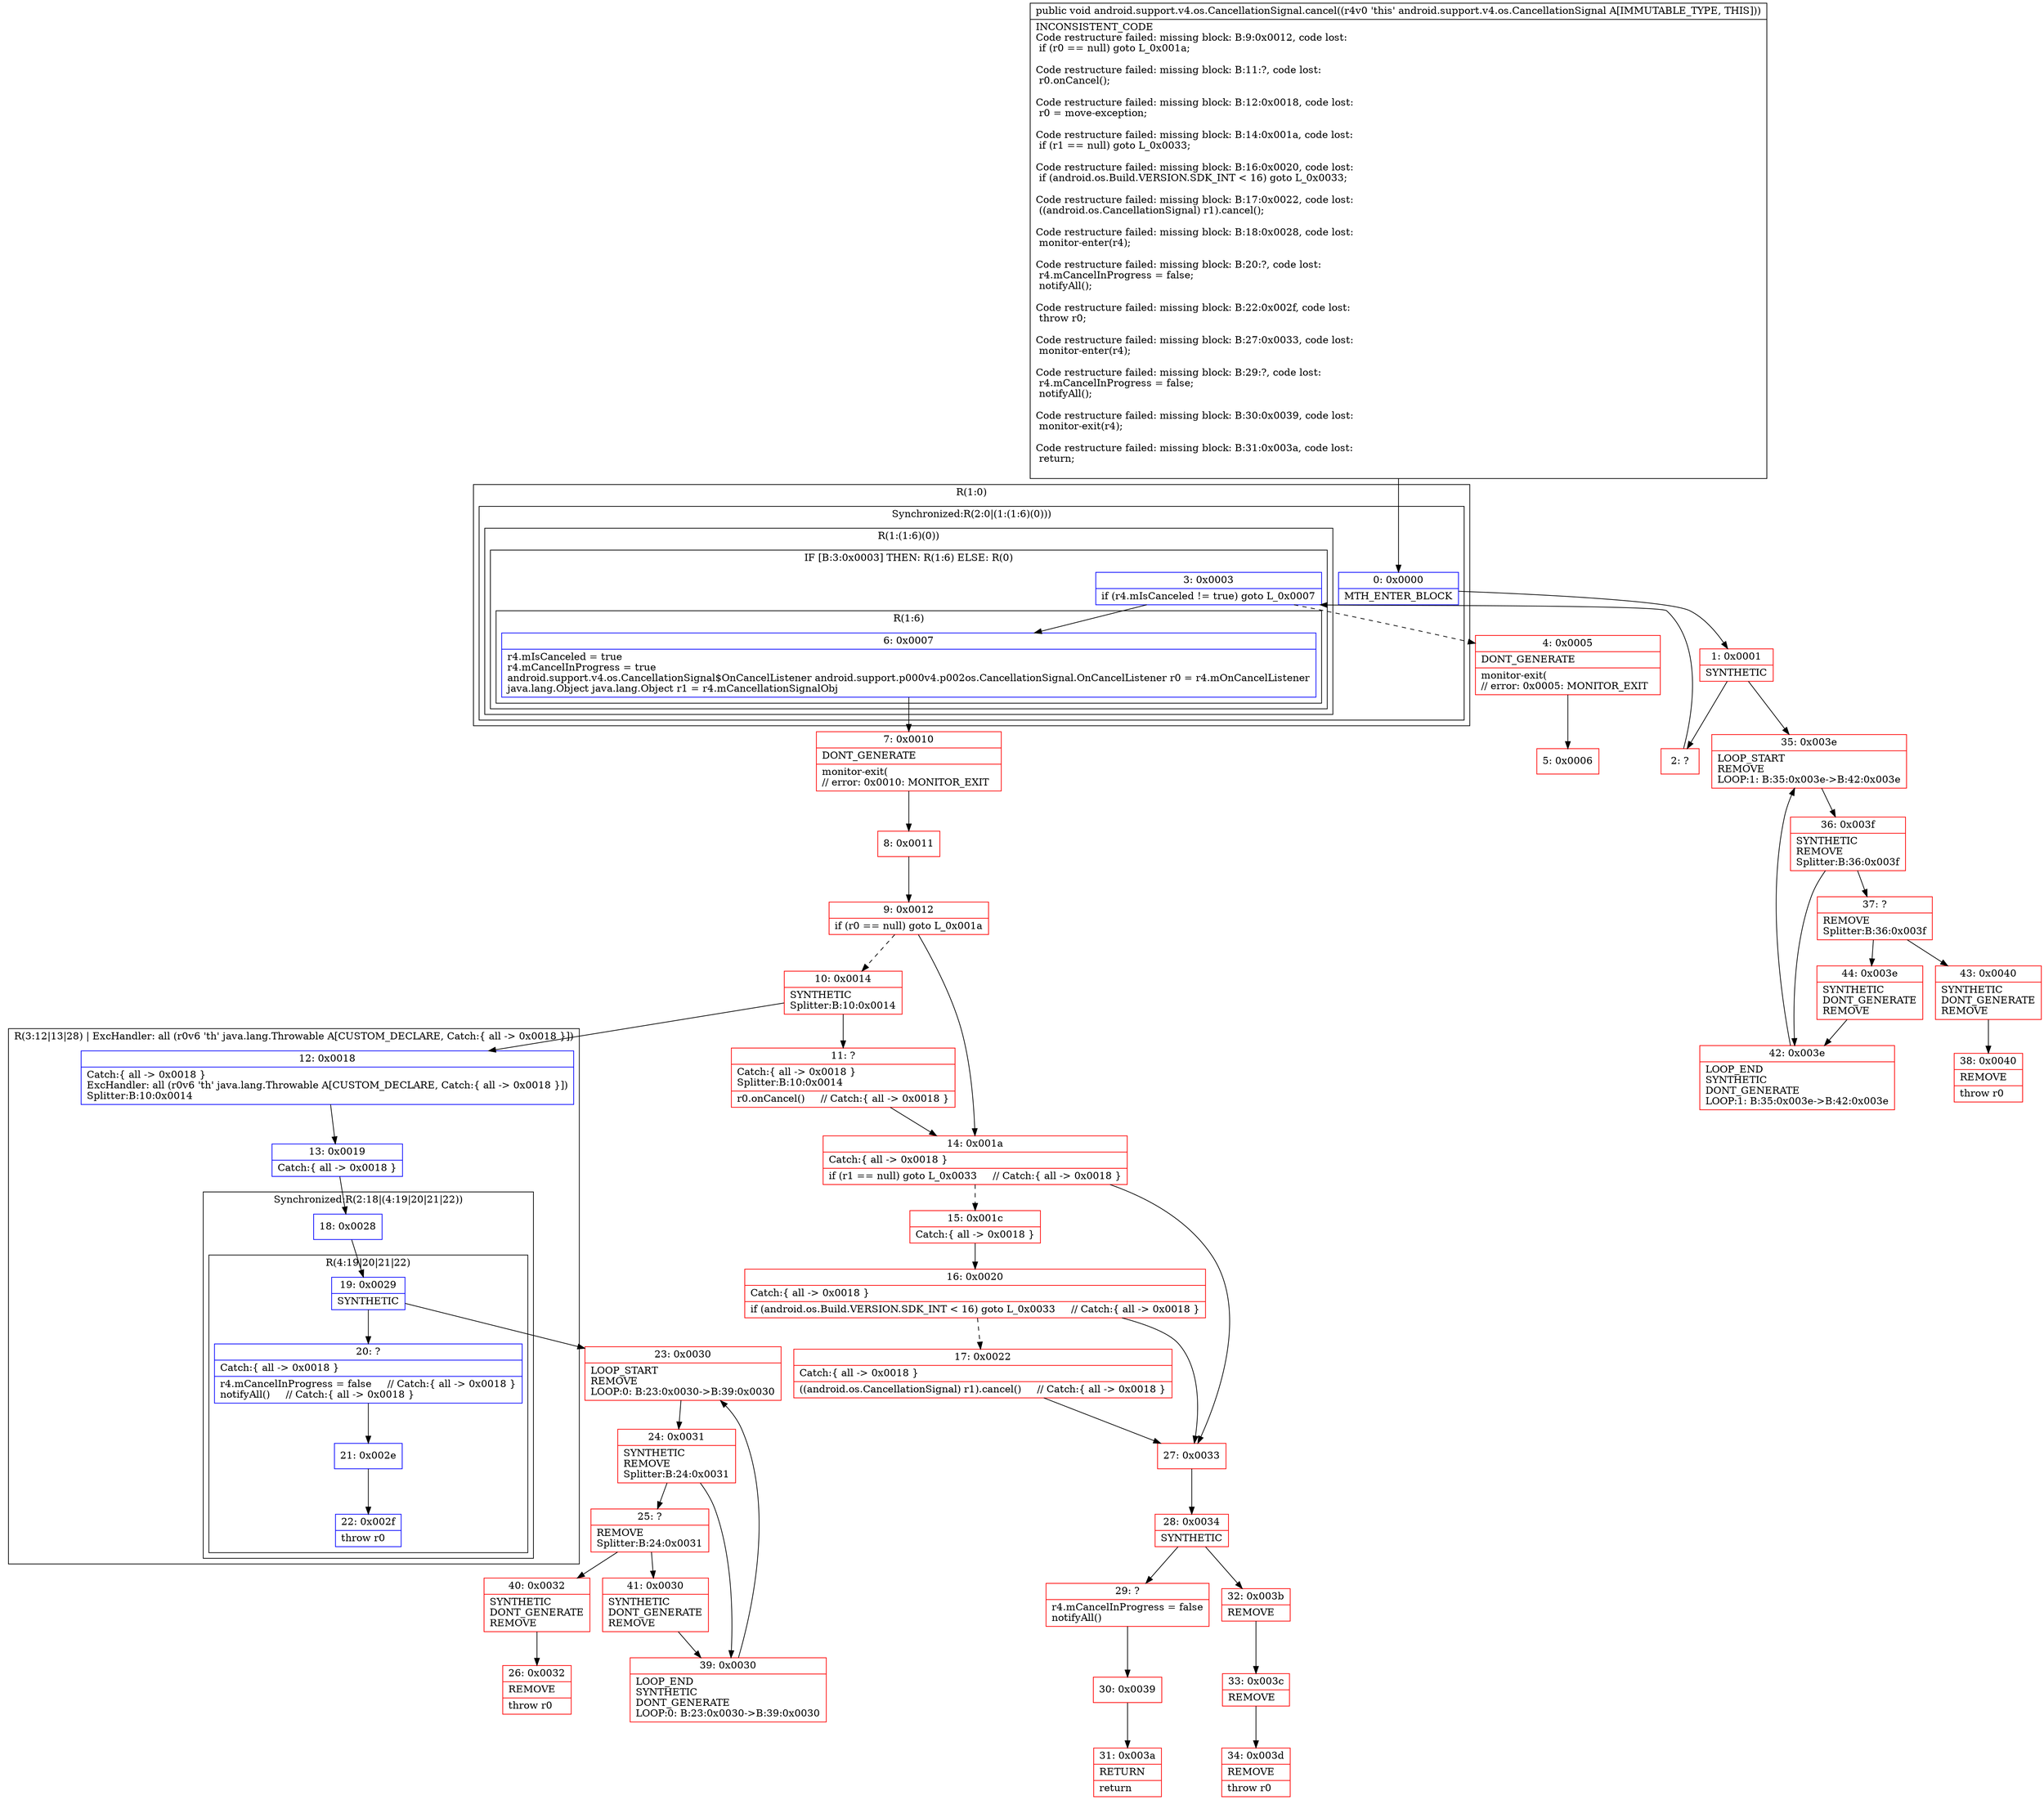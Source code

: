 digraph "CFG forandroid.support.v4.os.CancellationSignal.cancel()V" {
subgraph cluster_Region_494573236 {
label = "R(1:0)";
node [shape=record,color=blue];
subgraph cluster_SynchronizedRegion_290146076 {
label = "Synchronized:R(2:0|(1:(1:6)(0)))";
node [shape=record,color=blue];
Node_0 [shape=record,label="{0\:\ 0x0000|MTH_ENTER_BLOCK\l}"];
subgraph cluster_Region_607140239 {
label = "R(1:(1:6)(0))";
node [shape=record,color=blue];
subgraph cluster_IfRegion_2058629749 {
label = "IF [B:3:0x0003] THEN: R(1:6) ELSE: R(0)";
node [shape=record,color=blue];
Node_3 [shape=record,label="{3\:\ 0x0003|if (r4.mIsCanceled != true) goto L_0x0007\l}"];
subgraph cluster_Region_160519417 {
label = "R(1:6)";
node [shape=record,color=blue];
Node_6 [shape=record,label="{6\:\ 0x0007|r4.mIsCanceled = true\lr4.mCancelInProgress = true\landroid.support.v4.os.CancellationSignal$OnCancelListener android.support.p000v4.p002os.CancellationSignal.OnCancelListener r0 = r4.mOnCancelListener\ljava.lang.Object java.lang.Object r1 = r4.mCancellationSignalObj\l}"];
}
subgraph cluster_Region_858969249 {
label = "R(0)";
node [shape=record,color=blue];
}
}
}
}
}
subgraph cluster_Region_2013927036 {
label = "R(3:12|13|28) | ExcHandler: all (r0v6 'th' java.lang.Throwable A[CUSTOM_DECLARE, Catch:\{ all \-\> 0x0018 \}])\l";
node [shape=record,color=blue];
Node_12 [shape=record,label="{12\:\ 0x0018|Catch:\{ all \-\> 0x0018 \}\lExcHandler: all (r0v6 'th' java.lang.Throwable A[CUSTOM_DECLARE, Catch:\{ all \-\> 0x0018 \}])\lSplitter:B:10:0x0014\l}"];
Node_13 [shape=record,label="{13\:\ 0x0019|Catch:\{ all \-\> 0x0018 \}\l}"];
subgraph cluster_SynchronizedRegion_1574155443 {
label = "Synchronized:R(2:18|(4:19|20|21|22))";
node [shape=record,color=blue];
Node_18 [shape=record,label="{18\:\ 0x0028}"];
subgraph cluster_Region_112136934 {
label = "R(4:19|20|21|22)";
node [shape=record,color=blue];
Node_19 [shape=record,label="{19\:\ 0x0029|SYNTHETIC\l}"];
Node_20 [shape=record,label="{20\:\ ?|Catch:\{ all \-\> 0x0018 \}\l|r4.mCancelInProgress = false     \/\/ Catch:\{ all \-\> 0x0018 \}\lnotifyAll()     \/\/ Catch:\{ all \-\> 0x0018 \}\l}"];
Node_21 [shape=record,label="{21\:\ 0x002e}"];
Node_22 [shape=record,label="{22\:\ 0x002f|throw r0\l}"];
}
}
}
Node_1 [shape=record,color=red,label="{1\:\ 0x0001|SYNTHETIC\l}"];
Node_2 [shape=record,color=red,label="{2\:\ ?}"];
Node_4 [shape=record,color=red,label="{4\:\ 0x0005|DONT_GENERATE\l|monitor\-exit(\l\/\/ error: 0x0005: MONITOR_EXIT  \l}"];
Node_5 [shape=record,color=red,label="{5\:\ 0x0006}"];
Node_7 [shape=record,color=red,label="{7\:\ 0x0010|DONT_GENERATE\l|monitor\-exit(\l\/\/ error: 0x0010: MONITOR_EXIT  \l}"];
Node_8 [shape=record,color=red,label="{8\:\ 0x0011}"];
Node_9 [shape=record,color=red,label="{9\:\ 0x0012|if (r0 == null) goto L_0x001a\l}"];
Node_10 [shape=record,color=red,label="{10\:\ 0x0014|SYNTHETIC\lSplitter:B:10:0x0014\l}"];
Node_11 [shape=record,color=red,label="{11\:\ ?|Catch:\{ all \-\> 0x0018 \}\lSplitter:B:10:0x0014\l|r0.onCancel()     \/\/ Catch:\{ all \-\> 0x0018 \}\l}"];
Node_14 [shape=record,color=red,label="{14\:\ 0x001a|Catch:\{ all \-\> 0x0018 \}\l|if (r1 == null) goto L_0x0033     \/\/ Catch:\{ all \-\> 0x0018 \}\l}"];
Node_15 [shape=record,color=red,label="{15\:\ 0x001c|Catch:\{ all \-\> 0x0018 \}\l}"];
Node_16 [shape=record,color=red,label="{16\:\ 0x0020|Catch:\{ all \-\> 0x0018 \}\l|if (android.os.Build.VERSION.SDK_INT \< 16) goto L_0x0033     \/\/ Catch:\{ all \-\> 0x0018 \}\l}"];
Node_17 [shape=record,color=red,label="{17\:\ 0x0022|Catch:\{ all \-\> 0x0018 \}\l|((android.os.CancellationSignal) r1).cancel()     \/\/ Catch:\{ all \-\> 0x0018 \}\l}"];
Node_23 [shape=record,color=red,label="{23\:\ 0x0030|LOOP_START\lREMOVE\lLOOP:0: B:23:0x0030\-\>B:39:0x0030\l}"];
Node_24 [shape=record,color=red,label="{24\:\ 0x0031|SYNTHETIC\lREMOVE\lSplitter:B:24:0x0031\l}"];
Node_25 [shape=record,color=red,label="{25\:\ ?|REMOVE\lSplitter:B:24:0x0031\l}"];
Node_26 [shape=record,color=red,label="{26\:\ 0x0032|REMOVE\l|throw r0\l}"];
Node_27 [shape=record,color=red,label="{27\:\ 0x0033}"];
Node_28 [shape=record,color=red,label="{28\:\ 0x0034|SYNTHETIC\l}"];
Node_29 [shape=record,color=red,label="{29\:\ ?|r4.mCancelInProgress = false\lnotifyAll()\l}"];
Node_30 [shape=record,color=red,label="{30\:\ 0x0039}"];
Node_31 [shape=record,color=red,label="{31\:\ 0x003a|RETURN\l|return\l}"];
Node_32 [shape=record,color=red,label="{32\:\ 0x003b|REMOVE\l}"];
Node_33 [shape=record,color=red,label="{33\:\ 0x003c|REMOVE\l}"];
Node_34 [shape=record,color=red,label="{34\:\ 0x003d|REMOVE\l|throw r0\l}"];
Node_35 [shape=record,color=red,label="{35\:\ 0x003e|LOOP_START\lREMOVE\lLOOP:1: B:35:0x003e\-\>B:42:0x003e\l}"];
Node_36 [shape=record,color=red,label="{36\:\ 0x003f|SYNTHETIC\lREMOVE\lSplitter:B:36:0x003f\l}"];
Node_37 [shape=record,color=red,label="{37\:\ ?|REMOVE\lSplitter:B:36:0x003f\l}"];
Node_38 [shape=record,color=red,label="{38\:\ 0x0040|REMOVE\l|throw r0\l}"];
Node_39 [shape=record,color=red,label="{39\:\ 0x0030|LOOP_END\lSYNTHETIC\lDONT_GENERATE\lLOOP:0: B:23:0x0030\-\>B:39:0x0030\l}"];
Node_40 [shape=record,color=red,label="{40\:\ 0x0032|SYNTHETIC\lDONT_GENERATE\lREMOVE\l}"];
Node_41 [shape=record,color=red,label="{41\:\ 0x0030|SYNTHETIC\lDONT_GENERATE\lREMOVE\l}"];
Node_42 [shape=record,color=red,label="{42\:\ 0x003e|LOOP_END\lSYNTHETIC\lDONT_GENERATE\lLOOP:1: B:35:0x003e\-\>B:42:0x003e\l}"];
Node_43 [shape=record,color=red,label="{43\:\ 0x0040|SYNTHETIC\lDONT_GENERATE\lREMOVE\l}"];
Node_44 [shape=record,color=red,label="{44\:\ 0x003e|SYNTHETIC\lDONT_GENERATE\lREMOVE\l}"];
MethodNode[shape=record,label="{public void android.support.v4.os.CancellationSignal.cancel((r4v0 'this' android.support.v4.os.CancellationSignal A[IMMUTABLE_TYPE, THIS]))  | INCONSISTENT_CODE\lCode restructure failed: missing block: B:9:0x0012, code lost:\l    if (r0 == null) goto L_0x001a;\l\lCode restructure failed: missing block: B:11:?, code lost:\l    r0.onCancel();\l\lCode restructure failed: missing block: B:12:0x0018, code lost:\l    r0 = move\-exception;\l\lCode restructure failed: missing block: B:14:0x001a, code lost:\l    if (r1 == null) goto L_0x0033;\l\lCode restructure failed: missing block: B:16:0x0020, code lost:\l    if (android.os.Build.VERSION.SDK_INT \< 16) goto L_0x0033;\l\lCode restructure failed: missing block: B:17:0x0022, code lost:\l    ((android.os.CancellationSignal) r1).cancel();\l\lCode restructure failed: missing block: B:18:0x0028, code lost:\l    monitor\-enter(r4);\l\lCode restructure failed: missing block: B:20:?, code lost:\l    r4.mCancelInProgress = false;\l    notifyAll();\l\lCode restructure failed: missing block: B:22:0x002f, code lost:\l    throw r0;\l\lCode restructure failed: missing block: B:27:0x0033, code lost:\l    monitor\-enter(r4);\l\lCode restructure failed: missing block: B:29:?, code lost:\l    r4.mCancelInProgress = false;\l    notifyAll();\l\lCode restructure failed: missing block: B:30:0x0039, code lost:\l    monitor\-exit(r4);\l\lCode restructure failed: missing block: B:31:0x003a, code lost:\l    return;\l\l}"];
MethodNode -> Node_0;
Node_0 -> Node_1;
Node_3 -> Node_4[style=dashed];
Node_3 -> Node_6;
Node_6 -> Node_7;
Node_12 -> Node_13;
Node_13 -> Node_18;
Node_18 -> Node_19;
Node_19 -> Node_20;
Node_19 -> Node_23;
Node_20 -> Node_21;
Node_21 -> Node_22;
Node_1 -> Node_2;
Node_1 -> Node_35;
Node_2 -> Node_3;
Node_4 -> Node_5;
Node_7 -> Node_8;
Node_8 -> Node_9;
Node_9 -> Node_10[style=dashed];
Node_9 -> Node_14;
Node_10 -> Node_11;
Node_10 -> Node_12;
Node_11 -> Node_14;
Node_14 -> Node_15[style=dashed];
Node_14 -> Node_27;
Node_15 -> Node_16;
Node_16 -> Node_17[style=dashed];
Node_16 -> Node_27;
Node_17 -> Node_27;
Node_23 -> Node_24;
Node_24 -> Node_25;
Node_24 -> Node_39;
Node_25 -> Node_40;
Node_25 -> Node_41;
Node_27 -> Node_28;
Node_28 -> Node_29;
Node_28 -> Node_32;
Node_29 -> Node_30;
Node_30 -> Node_31;
Node_32 -> Node_33;
Node_33 -> Node_34;
Node_35 -> Node_36;
Node_36 -> Node_37;
Node_36 -> Node_42;
Node_37 -> Node_43;
Node_37 -> Node_44;
Node_39 -> Node_23;
Node_40 -> Node_26;
Node_41 -> Node_39;
Node_42 -> Node_35;
Node_43 -> Node_38;
Node_44 -> Node_42;
}

